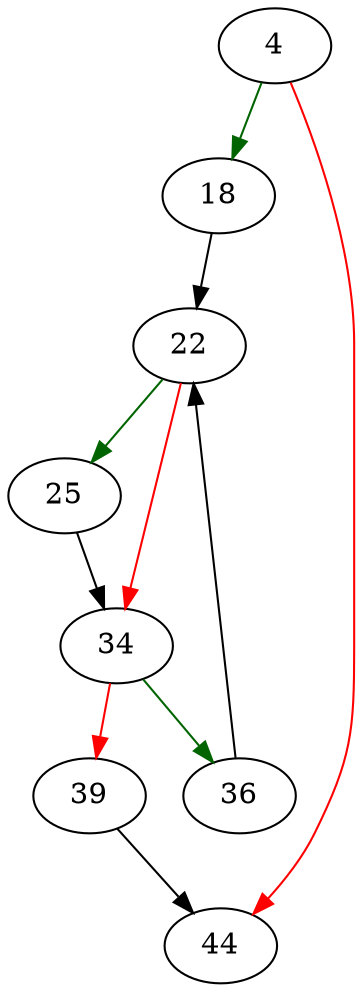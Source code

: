 strict digraph "sql_trace_callback" {
	// Node definitions.
	4 [entry=true];
	18;
	44;
	22;
	25;
	34;
	36;
	39;

	// Edge definitions.
	4 -> 18 [
		color=darkgreen
		cond=true
	];
	4 -> 44 [
		color=red
		cond=false
	];
	18 -> 22;
	22 -> 25 [
		color=darkgreen
		cond=true
	];
	22 -> 34 [
		color=red
		cond=false
	];
	25 -> 34;
	34 -> 36 [
		color=darkgreen
		cond=true
	];
	34 -> 39 [
		color=red
		cond=false
	];
	36 -> 22;
	39 -> 44;
}